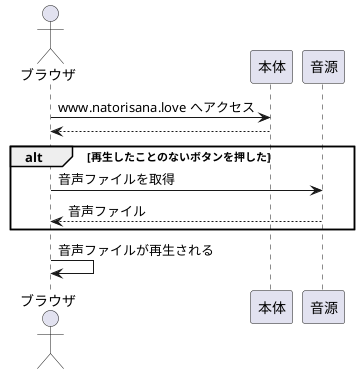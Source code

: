 @startuml
actor ブラウザ

ブラウザ -> 本体: www.natorisana.love へアクセス
ブラウザ <-- 本体

alt 再生したことのないボタンを押した
 ブラウザ -> 音源: 音声ファイルを取得
 ブラウザ <-- 音源: 音声ファイル
end

ブラウザ -> ブラウザ: 音声ファイルが再生される
@enduml
